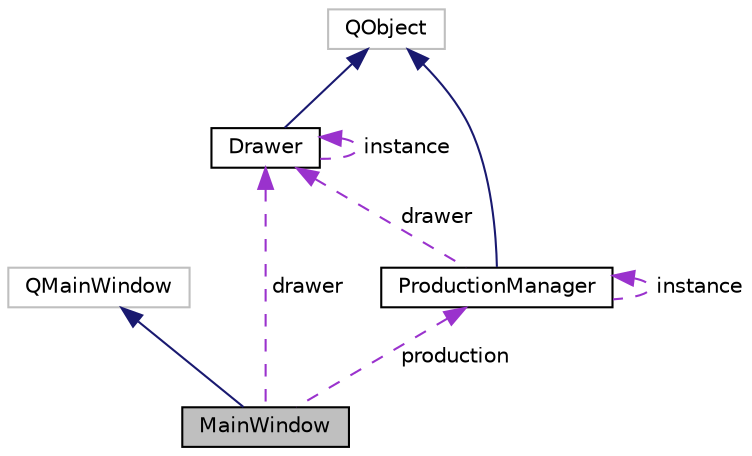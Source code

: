 digraph "MainWindow"
{
  edge [fontname="Helvetica",fontsize="10",labelfontname="Helvetica",labelfontsize="10"];
  node [fontname="Helvetica",fontsize="10",shape=record];
  Node2 [label="MainWindow",height=0.2,width=0.4,color="black", fillcolor="grey75", style="filled", fontcolor="black"];
  Node3 -> Node2 [dir="back",color="midnightblue",fontsize="10",style="solid",fontname="Helvetica"];
  Node3 [label="QMainWindow",height=0.2,width=0.4,color="grey75", fillcolor="white", style="filled"];
  Node4 -> Node2 [dir="back",color="darkorchid3",fontsize="10",style="dashed",label=" drawer" ,fontname="Helvetica"];
  Node4 [label="Drawer",height=0.2,width=0.4,color="black", fillcolor="white", style="filled",URL="$classDrawer.html"];
  Node5 -> Node4 [dir="back",color="midnightblue",fontsize="10",style="solid",fontname="Helvetica"];
  Node5 [label="QObject",height=0.2,width=0.4,color="grey75", fillcolor="white", style="filled"];
  Node4 -> Node4 [dir="back",color="darkorchid3",fontsize="10",style="dashed",label=" instance" ,fontname="Helvetica"];
  Node6 -> Node2 [dir="back",color="darkorchid3",fontsize="10",style="dashed",label=" production" ,fontname="Helvetica"];
  Node6 [label="ProductionManager",height=0.2,width=0.4,color="black", fillcolor="white", style="filled",URL="$classProductionManager.html"];
  Node5 -> Node6 [dir="back",color="midnightblue",fontsize="10",style="solid",fontname="Helvetica"];
  Node4 -> Node6 [dir="back",color="darkorchid3",fontsize="10",style="dashed",label=" drawer" ,fontname="Helvetica"];
  Node6 -> Node6 [dir="back",color="darkorchid3",fontsize="10",style="dashed",label=" instance" ,fontname="Helvetica"];
}

